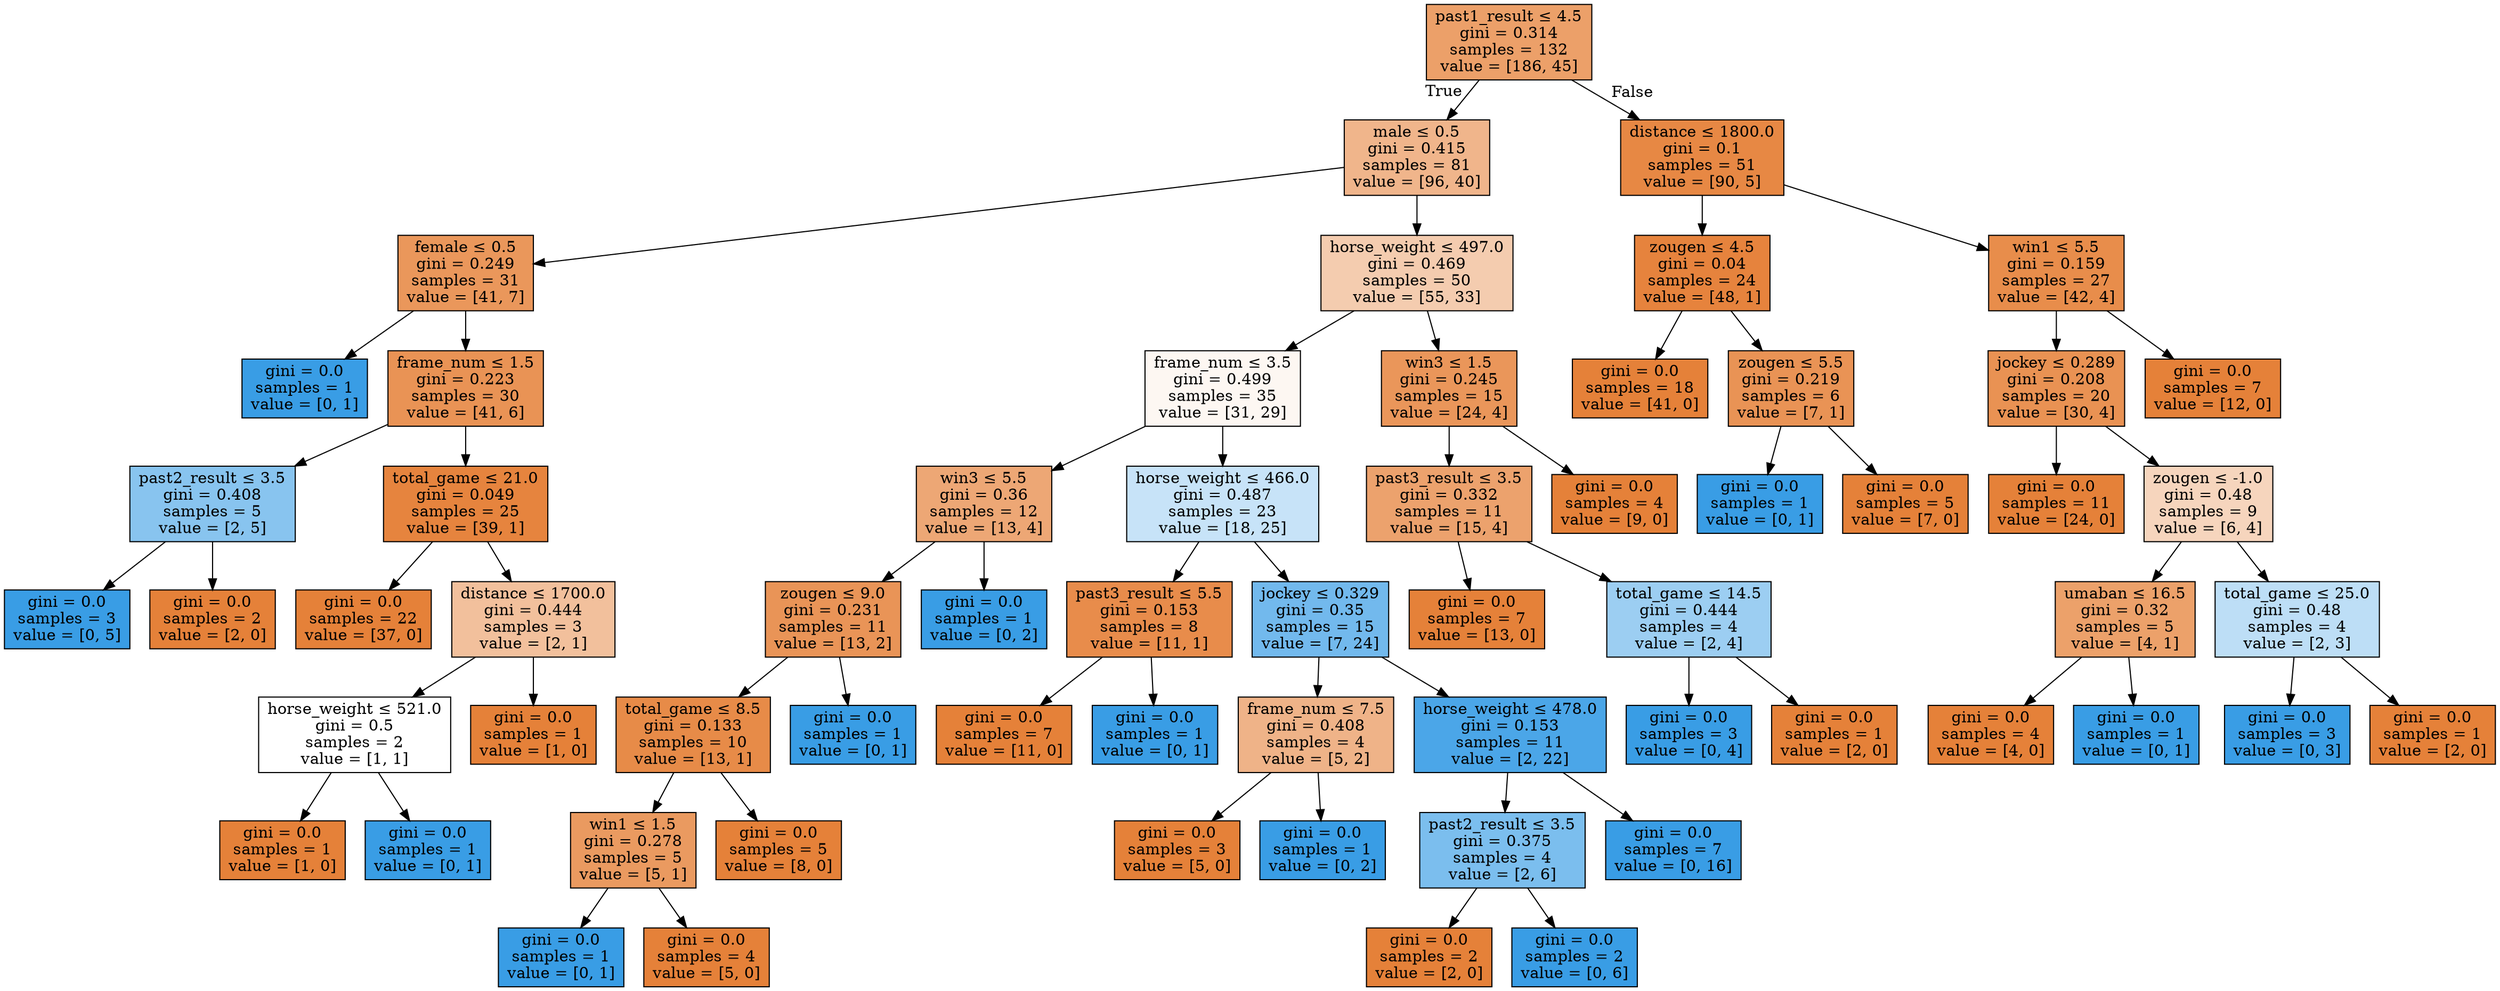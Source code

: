 digraph Tree {
node [shape=box, style="filled", color="black"] ;
0 [label=<past1_result &le; 4.5<br/>gini = 0.314<br/>samples = 132<br/>value = [186, 45]>, fillcolor="#e58139c1"] ;
1 [label=<male &le; 0.5<br/>gini = 0.415<br/>samples = 81<br/>value = [96, 40]>, fillcolor="#e5813995"] ;
0 -> 1 [labeldistance=2.5, labelangle=45, headlabel="True"] ;
2 [label=<female &le; 0.5<br/>gini = 0.249<br/>samples = 31<br/>value = [41, 7]>, fillcolor="#e58139d3"] ;
1 -> 2 ;
3 [label=<gini = 0.0<br/>samples = 1<br/>value = [0, 1]>, fillcolor="#399de5ff"] ;
2 -> 3 ;
4 [label=<frame_num &le; 1.5<br/>gini = 0.223<br/>samples = 30<br/>value = [41, 6]>, fillcolor="#e58139da"] ;
2 -> 4 ;
5 [label=<past2_result &le; 3.5<br/>gini = 0.408<br/>samples = 5<br/>value = [2, 5]>, fillcolor="#399de599"] ;
4 -> 5 ;
6 [label=<gini = 0.0<br/>samples = 3<br/>value = [0, 5]>, fillcolor="#399de5ff"] ;
5 -> 6 ;
7 [label=<gini = 0.0<br/>samples = 2<br/>value = [2, 0]>, fillcolor="#e58139ff"] ;
5 -> 7 ;
8 [label=<total_game &le; 21.0<br/>gini = 0.049<br/>samples = 25<br/>value = [39, 1]>, fillcolor="#e58139f8"] ;
4 -> 8 ;
9 [label=<gini = 0.0<br/>samples = 22<br/>value = [37, 0]>, fillcolor="#e58139ff"] ;
8 -> 9 ;
10 [label=<distance &le; 1700.0<br/>gini = 0.444<br/>samples = 3<br/>value = [2, 1]>, fillcolor="#e581397f"] ;
8 -> 10 ;
11 [label=<horse_weight &le; 521.0<br/>gini = 0.5<br/>samples = 2<br/>value = [1, 1]>, fillcolor="#e5813900"] ;
10 -> 11 ;
12 [label=<gini = 0.0<br/>samples = 1<br/>value = [1, 0]>, fillcolor="#e58139ff"] ;
11 -> 12 ;
13 [label=<gini = 0.0<br/>samples = 1<br/>value = [0, 1]>, fillcolor="#399de5ff"] ;
11 -> 13 ;
14 [label=<gini = 0.0<br/>samples = 1<br/>value = [1, 0]>, fillcolor="#e58139ff"] ;
10 -> 14 ;
15 [label=<horse_weight &le; 497.0<br/>gini = 0.469<br/>samples = 50<br/>value = [55, 33]>, fillcolor="#e5813966"] ;
1 -> 15 ;
16 [label=<frame_num &le; 3.5<br/>gini = 0.499<br/>samples = 35<br/>value = [31, 29]>, fillcolor="#e5813910"] ;
15 -> 16 ;
17 [label=<win3 &le; 5.5<br/>gini = 0.36<br/>samples = 12<br/>value = [13, 4]>, fillcolor="#e58139b1"] ;
16 -> 17 ;
18 [label=<zougen &le; 9.0<br/>gini = 0.231<br/>samples = 11<br/>value = [13, 2]>, fillcolor="#e58139d8"] ;
17 -> 18 ;
19 [label=<total_game &le; 8.5<br/>gini = 0.133<br/>samples = 10<br/>value = [13, 1]>, fillcolor="#e58139eb"] ;
18 -> 19 ;
20 [label=<win1 &le; 1.5<br/>gini = 0.278<br/>samples = 5<br/>value = [5, 1]>, fillcolor="#e58139cc"] ;
19 -> 20 ;
21 [label=<gini = 0.0<br/>samples = 1<br/>value = [0, 1]>, fillcolor="#399de5ff"] ;
20 -> 21 ;
22 [label=<gini = 0.0<br/>samples = 4<br/>value = [5, 0]>, fillcolor="#e58139ff"] ;
20 -> 22 ;
23 [label=<gini = 0.0<br/>samples = 5<br/>value = [8, 0]>, fillcolor="#e58139ff"] ;
19 -> 23 ;
24 [label=<gini = 0.0<br/>samples = 1<br/>value = [0, 1]>, fillcolor="#399de5ff"] ;
18 -> 24 ;
25 [label=<gini = 0.0<br/>samples = 1<br/>value = [0, 2]>, fillcolor="#399de5ff"] ;
17 -> 25 ;
26 [label=<horse_weight &le; 466.0<br/>gini = 0.487<br/>samples = 23<br/>value = [18, 25]>, fillcolor="#399de547"] ;
16 -> 26 ;
27 [label=<past3_result &le; 5.5<br/>gini = 0.153<br/>samples = 8<br/>value = [11, 1]>, fillcolor="#e58139e8"] ;
26 -> 27 ;
28 [label=<gini = 0.0<br/>samples = 7<br/>value = [11, 0]>, fillcolor="#e58139ff"] ;
27 -> 28 ;
29 [label=<gini = 0.0<br/>samples = 1<br/>value = [0, 1]>, fillcolor="#399de5ff"] ;
27 -> 29 ;
30 [label=<jockey &le; 0.329<br/>gini = 0.35<br/>samples = 15<br/>value = [7, 24]>, fillcolor="#399de5b5"] ;
26 -> 30 ;
31 [label=<frame_num &le; 7.5<br/>gini = 0.408<br/>samples = 4<br/>value = [5, 2]>, fillcolor="#e5813999"] ;
30 -> 31 ;
32 [label=<gini = 0.0<br/>samples = 3<br/>value = [5, 0]>, fillcolor="#e58139ff"] ;
31 -> 32 ;
33 [label=<gini = 0.0<br/>samples = 1<br/>value = [0, 2]>, fillcolor="#399de5ff"] ;
31 -> 33 ;
34 [label=<horse_weight &le; 478.0<br/>gini = 0.153<br/>samples = 11<br/>value = [2, 22]>, fillcolor="#399de5e8"] ;
30 -> 34 ;
35 [label=<past2_result &le; 3.5<br/>gini = 0.375<br/>samples = 4<br/>value = [2, 6]>, fillcolor="#399de5aa"] ;
34 -> 35 ;
36 [label=<gini = 0.0<br/>samples = 2<br/>value = [2, 0]>, fillcolor="#e58139ff"] ;
35 -> 36 ;
37 [label=<gini = 0.0<br/>samples = 2<br/>value = [0, 6]>, fillcolor="#399de5ff"] ;
35 -> 37 ;
38 [label=<gini = 0.0<br/>samples = 7<br/>value = [0, 16]>, fillcolor="#399de5ff"] ;
34 -> 38 ;
39 [label=<win3 &le; 1.5<br/>gini = 0.245<br/>samples = 15<br/>value = [24, 4]>, fillcolor="#e58139d4"] ;
15 -> 39 ;
40 [label=<past3_result &le; 3.5<br/>gini = 0.332<br/>samples = 11<br/>value = [15, 4]>, fillcolor="#e58139bb"] ;
39 -> 40 ;
41 [label=<gini = 0.0<br/>samples = 7<br/>value = [13, 0]>, fillcolor="#e58139ff"] ;
40 -> 41 ;
42 [label=<total_game &le; 14.5<br/>gini = 0.444<br/>samples = 4<br/>value = [2, 4]>, fillcolor="#399de57f"] ;
40 -> 42 ;
43 [label=<gini = 0.0<br/>samples = 3<br/>value = [0, 4]>, fillcolor="#399de5ff"] ;
42 -> 43 ;
44 [label=<gini = 0.0<br/>samples = 1<br/>value = [2, 0]>, fillcolor="#e58139ff"] ;
42 -> 44 ;
45 [label=<gini = 0.0<br/>samples = 4<br/>value = [9, 0]>, fillcolor="#e58139ff"] ;
39 -> 45 ;
46 [label=<distance &le; 1800.0<br/>gini = 0.1<br/>samples = 51<br/>value = [90, 5]>, fillcolor="#e58139f1"] ;
0 -> 46 [labeldistance=2.5, labelangle=-45, headlabel="False"] ;
47 [label=<zougen &le; 4.5<br/>gini = 0.04<br/>samples = 24<br/>value = [48, 1]>, fillcolor="#e58139fa"] ;
46 -> 47 ;
48 [label=<gini = 0.0<br/>samples = 18<br/>value = [41, 0]>, fillcolor="#e58139ff"] ;
47 -> 48 ;
49 [label=<zougen &le; 5.5<br/>gini = 0.219<br/>samples = 6<br/>value = [7, 1]>, fillcolor="#e58139db"] ;
47 -> 49 ;
50 [label=<gini = 0.0<br/>samples = 1<br/>value = [0, 1]>, fillcolor="#399de5ff"] ;
49 -> 50 ;
51 [label=<gini = 0.0<br/>samples = 5<br/>value = [7, 0]>, fillcolor="#e58139ff"] ;
49 -> 51 ;
52 [label=<win1 &le; 5.5<br/>gini = 0.159<br/>samples = 27<br/>value = [42, 4]>, fillcolor="#e58139e7"] ;
46 -> 52 ;
53 [label=<jockey &le; 0.289<br/>gini = 0.208<br/>samples = 20<br/>value = [30, 4]>, fillcolor="#e58139dd"] ;
52 -> 53 ;
54 [label=<gini = 0.0<br/>samples = 11<br/>value = [24, 0]>, fillcolor="#e58139ff"] ;
53 -> 54 ;
55 [label=<zougen &le; -1.0<br/>gini = 0.48<br/>samples = 9<br/>value = [6, 4]>, fillcolor="#e5813955"] ;
53 -> 55 ;
56 [label=<umaban &le; 16.5<br/>gini = 0.32<br/>samples = 5<br/>value = [4, 1]>, fillcolor="#e58139bf"] ;
55 -> 56 ;
57 [label=<gini = 0.0<br/>samples = 4<br/>value = [4, 0]>, fillcolor="#e58139ff"] ;
56 -> 57 ;
58 [label=<gini = 0.0<br/>samples = 1<br/>value = [0, 1]>, fillcolor="#399de5ff"] ;
56 -> 58 ;
59 [label=<total_game &le; 25.0<br/>gini = 0.48<br/>samples = 4<br/>value = [2, 3]>, fillcolor="#399de555"] ;
55 -> 59 ;
60 [label=<gini = 0.0<br/>samples = 3<br/>value = [0, 3]>, fillcolor="#399de5ff"] ;
59 -> 60 ;
61 [label=<gini = 0.0<br/>samples = 1<br/>value = [2, 0]>, fillcolor="#e58139ff"] ;
59 -> 61 ;
62 [label=<gini = 0.0<br/>samples = 7<br/>value = [12, 0]>, fillcolor="#e58139ff"] ;
52 -> 62 ;
}